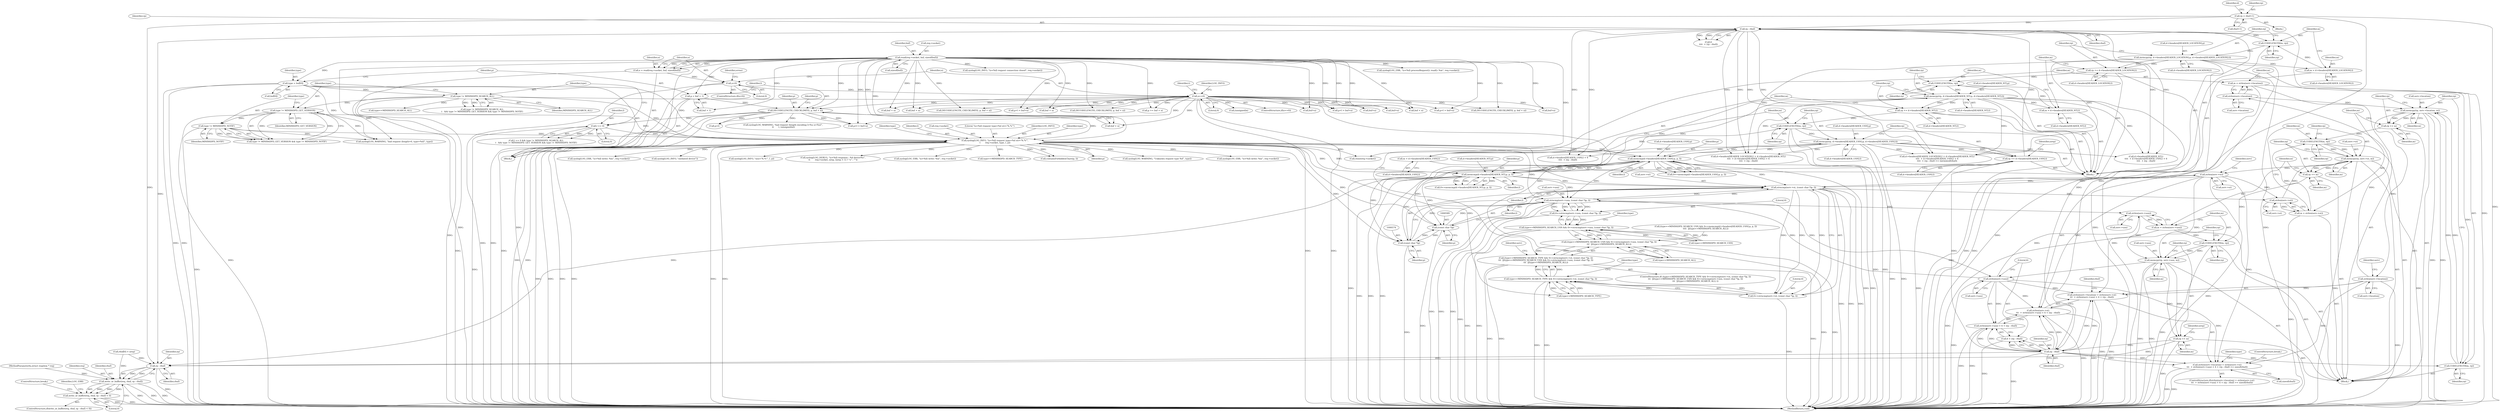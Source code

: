 digraph "0_miniupnp_b238cade9a173c6f751a34acf8ccff838a62aa47@API" {
"1000596" [label="(Call,m = strlen(serv->location))"];
"1000598" [label="(Call,strlen(serv->location))"];
"1000539" [label="(Call,strlen(serv->location))"];
"1000605" [label="(Call,memcpy(rp, serv->location, m))"];
"1000602" [label="(Call,CODELENGTH(m, rp))"];
"1000596" [label="(Call,m = strlen(serv->location))"];
"1000555" [label="(Call,rp - rbuf)"];
"1000352" [label="(Call,rp - rbuf)"];
"1000300" [label="(Call,rp = rbuf+1)"];
"1000501" [label="(Call,rp += d->headers[HEADER_USN].l)"];
"1000485" [label="(Call,memcpy(rp, d->headers[HEADER_USN].p, d->headers[HEADER_USN].l))"];
"1000482" [label="(Call,CODELENGTH(m, rp))"];
"1000473" [label="(Call,m = d->headers[HEADER_USN].l)"];
"1000464" [label="(Call,rp += d->headers[HEADER_NT].l)"];
"1000448" [label="(Call,memcpy(rp, d->headers[HEADER_NT].p, d->headers[HEADER_NT].l))"];
"1000445" [label="(Call,CODELENGTH(m, rp))"];
"1000436" [label="(Call,m = d->headers[HEADER_NT].l)"];
"1000427" [label="(Call,rp += d->headers[HEADER_LOCATION].l)"];
"1000411" [label="(Call,memcpy(rp, d->headers[HEADER_LOCATION].p, d->headers[HEADER_LOCATION].l))"];
"1000408" [label="(Call,CODELENGTH(m, rp))"];
"1000399" [label="(Call,m = d->headers[HEADER_LOCATION].l)"];
"1000368" [label="(Call,memcmp(d->headers[HEADER_NT].p, p, l))"];
"1000244" [label="(Call,syslog(LOG_INFO, \"(s=%d) request type=%d str='%.*s'\",\n\t       req->socket, type, l, p))"];
"1000141" [label="(Call,read(req->socket, buf, sizeof(buf)))"];
"1000189" [label="(Call,type = buf[0])"];
"1000228" [label="(Call,type != MINISSDPD_SEARCH_ALL)"];
"1000235" [label="(Call,type != MINISSDPD_NOTIF)"];
"1000232" [label="(Call,type != MINISSDPD_GET_VERSION)"];
"1000224" [label="(Call,l == 0)"];
"1000199" [label="(Call,DECODELENGTH_CHECKLIMIT(l, p, buf + n))"];
"1000194" [label="(Call,p = buf + 1)"];
"1000174" [label="(Call,n==0)"];
"1000149" [label="(Call,n<0)"];
"1000139" [label="(Call,n = read(req->socket, buf, sizeof(buf)))"];
"1000385" [label="(Call,memcmp(d->headers[HEADER_USN].p, p, l))"];
"1000647" [label="(Call,rp += m)"];
"1000641" [label="(Call,memcpy(rp, serv->usn, m))"];
"1000638" [label="(Call,CODELENGTH(m, rp))"];
"1000632" [label="(Call,m = strlen(serv->usn))"];
"1000634" [label="(Call,strlen(serv->usn))"];
"1000549" [label="(Call,strlen(serv->usn))"];
"1000584" [label="(Call,strncmp(serv->usn, (const char *)p, l))"];
"1000588" [label="(Call,(const char *)p)"];
"1000573" [label="(Call,(const char *)p)"];
"1000569" [label="(Call,strncmp(serv->st, (const char *)p, l))"];
"1000544" [label="(Call,strlen(serv->st))"];
"1000623" [label="(Call,memcpy(rp, serv->st, m))"];
"1000620" [label="(Call,CODELENGTH(m, rp))"];
"1000614" [label="(Call,m = strlen(serv->st))"];
"1000616" [label="(Call,strlen(serv->st))"];
"1000611" [label="(Call,rp += m)"];
"1000629" [label="(Call,rp += m)"];
"1000537" [label="(Call,strlen(serv->location) + strlen(serv->st)\n\t\t\t  + strlen(serv->usn) + 6 + (rp - rbuf) >= sizeof(rbuf))"];
"1000538" [label="(Call,strlen(serv->location) + strlen(serv->st)\n\t\t\t  + strlen(serv->usn) + 6 + (rp - rbuf))"];
"1000543" [label="(Call,strlen(serv->st)\n\t\t\t  + strlen(serv->usn) + 6 + (rp - rbuf))"];
"1000567" [label="(Call,0==strncmp(serv->st, (const char *)p, l))"];
"1000563" [label="(Call,type==MINISSDPD_SEARCH_TYPE && 0==strncmp(serv->st, (const char *)p, l))"];
"1000562" [label="(Call,(type==MINISSDPD_SEARCH_TYPE && 0==strncmp(serv->st, (const char *)p, l))\n\t\t\t  ||(type==MINISSDPD_SEARCH_USN && 0==strncmp(serv->usn, (const char *)p, l))\n\t\t\t  ||(type==MINISSDPD_SEARCH_ALL))"];
"1000548" [label="(Call,strlen(serv->usn) + 6 + (rp - rbuf))"];
"1000553" [label="(Call,6 + (rp - rbuf))"];
"1000675" [label="(Call,rp - rbuf)"];
"1000672" [label="(Call,write_or_buffer(req, rbuf, rp - rbuf))"];
"1000671" [label="(Call,write_or_buffer(req, rbuf, rp - rbuf) < 0)"];
"1000582" [label="(Call,0==strncmp(serv->usn, (const char *)p, l))"];
"1000578" [label="(Call,type==MINISSDPD_SEARCH_USN && 0==strncmp(serv->usn, (const char *)p, l))"];
"1000577" [label="(Call,(type==MINISSDPD_SEARCH_USN && 0==strncmp(serv->usn, (const char *)p, l))\n\t\t\t  ||(type==MINISSDPD_SEARCH_ALL))"];
"1000678" [label="(Literal,0)"];
"1000624" [label="(Identifier,rp)"];
"1000611" [label="(Call,rp += m)"];
"1000612" [label="(Identifier,rp)"];
"1000598" [label="(Call,strlen(serv->location))"];
"1000501" [label="(Call,rp += d->headers[HEADER_USN].l)"];
"1000150" [label="(Identifier,n)"];
"1000116" [label="(Block,)"];
"1000245" [label="(Identifier,LOG_INFO)"];
"1000191" [label="(Call,buf[0])"];
"1000156" [label="(Identifier,errno)"];
"1000546" [label="(Identifier,serv)"];
"1000393" [label="(Identifier,p)"];
"1000673" [label="(Identifier,req)"];
"1000604" [label="(Identifier,rp)"];
"1000538" [label="(Call,strlen(serv->location) + strlen(serv->st)\n\t\t\t  + strlen(serv->usn) + 6 + (rp - rbuf))"];
"1000378" [label="(Call,(type==MINISSDPD_SEARCH_USN && 0==memcmp(d->headers[HEADER_USN].p, p, l))\n\t\t\t\t  ||(type==MINISSDPD_SEARCH_ALL))"];
"1000482" [label="(Call,CODELENGTH(m, rp))"];
"1000484" [label="(Identifier,rp)"];
"1000250" [label="(Identifier,type)"];
"1000448" [label="(Call,memcpy(rp, d->headers[HEADER_NT].p, d->headers[HEADER_NT].l))"];
"1000639" [label="(Identifier,m)"];
"1000176" [label="(Literal,0)"];
"1000199" [label="(Call,DECODELENGTH_CHECKLIMIT(l, p, buf + n))"];
"1000232" [label="(Call,type != MINISSDPD_GET_VERSION)"];
"1000179" [label="(Identifier,LOG_INFO)"];
"1000394" [label="(Identifier,l)"];
"1000772" [label="(Call,buf+n)"];
"1000584" [label="(Call,strncmp(serv->usn, (const char *)p, l))"];
"1000229" [label="(Identifier,type)"];
"1000577" [label="(Call,(type==MINISSDPD_SEARCH_USN && 0==strncmp(serv->usn, (const char *)p, l))\n\t\t\t  ||(type==MINISSDPD_SEARCH_ALL))"];
"1000437" [label="(Identifier,m)"];
"1000529" [label="(Identifier,serv)"];
"1000473" [label="(Call,m = d->headers[HEADER_USN].l)"];
"1000377" [label="(Identifier,l)"];
"1000831" [label="(Call,buf + n)"];
"1000605" [label="(Call,memcpy(rp, serv->location, m))"];
"1000625" [label="(Call,serv->st)"];
"1000610" [label="(Identifier,m)"];
"1000254" [label="(Identifier,type)"];
"1000550" [label="(Call,serv->usn)"];
"1000196" [label="(Call,buf + 1)"];
"1000398" [label="(Block,)"];
"1000239" [label="(Call,syslog(LOG_WARNING, \"bad request (length=0, type=%d)\", type))"];
"1000230" [label="(Identifier,MINISSDPD_SEARCH_ALL)"];
"1000576" [label="(Identifier,l)"];
"1000410" [label="(Identifier,rp)"];
"1000366" [label="(Call,0==memcmp(d->headers[HEADER_NT].p, p, l))"];
"1000614" [label="(Call,m = strlen(serv->st))"];
"1000898" [label="(Call,buf + n)"];
"1000677" [label="(Identifier,rbuf)"];
"1000537" [label="(Call,strlen(serv->location) + strlen(serv->st)\n\t\t\t  + strlen(serv->usn) + 6 + (rp - rbuf) >= sizeof(rbuf))"];
"1000369" [label="(Call,d->headers[HEADER_NT].p)"];
"1000582" [label="(Call,0==strncmp(serv->usn, (const char *)p, l))"];
"1000487" [label="(Call,d->headers[HEADER_USN].p)"];
"1000186" [label="(Identifier,t)"];
"1000652" [label="(Call,rbuf[0] = nrep)"];
"1000485" [label="(Call,memcpy(rp, d->headers[HEADER_USN].p, d->headers[HEADER_USN].l))"];
"1000438" [label="(Call,d->headers[HEADER_NT].l)"];
"1000789" [label="(Call,syslog(LOG_INFO, \"usn='%.*s'\", l, p))"];
"1000436" [label="(Call,m = d->headers[HEADER_NT].l)"];
"1000591" [label="(Identifier,l)"];
"1000540" [label="(Call,serv->location)"];
"1000228" [label="(Call,type != MINISSDPD_SEARCH_ALL)"];
"1000549" [label="(Call,strlen(serv->usn))"];
"1000449" [label="(Identifier,rp)"];
"1000580" [label="(Identifier,type)"];
"1000657" [label="(Call,syslog(LOG_DEBUG, \"(s=%d) response : %d device%s\",\n\t\t       req->socket, nrep, (nrep > 1) ? \"s\" : \"\"))"];
"1000676" [label="(Identifier,rp)"];
"1000570" [label="(Call,serv->st)"];
"1000613" [label="(Identifier,m)"];
"1000166" [label="(Call,syslog(LOG_ERR, \"(s=%d) processRequest(): read(): %m\", req->socket))"];
"1000595" [label="(Block,)"];
"1000300" [label="(Call,rp = rbuf+1)"];
"1000603" [label="(Identifier,m)"];
"1001092" [label="(Call,syslog(LOG_ERR, \"(s=%d) write: %m\", req->socket))"];
"1000674" [label="(Identifier,rbuf)"];
"1000559" [label="(Identifier,rbuf)"];
"1000649" [label="(Identifier,m)"];
"1000475" [label="(Call,d->headers[HEADER_USN].l)"];
"1000895" [label="(Call,DECODELENGTH_CHECKLIMIT(l, p, buf + n))"];
"1000142" [label="(Call,req->socket)"];
"1000599" [label="(Call,serv->location)"];
"1000621" [label="(Identifier,m)"];
"1000376" [label="(Identifier,p)"];
"1000687" [label="(ControlStructure,break;)"];
"1000620" [label="(Call,CODELENGTH(m, rp))"];
"1000635" [label="(Call,serv->usn)"];
"1000148" [label="(ControlStructure,if(n<0))"];
"1000555" [label="(Call,rp - rbuf)"];
"1000647" [label="(Call,rp += m)"];
"1000236" [label="(Identifier,type)"];
"1000140" [label="(Identifier,n)"];
"1000536" [label="(ControlStructure,if(strlen(serv->location) + strlen(serv->st)\n\t\t\t  + strlen(serv->usn) + 6 + (rp - rbuf) >= sizeof(rbuf)))"];
"1000681" [label="(Identifier,LOG_ERR)"];
"1000835" [label="(Call,p+l > buf+n)"];
"1000671" [label="(Call,write_or_buffer(req, rbuf, rp - rbuf) < 0)"];
"1000761" [label="(Call,DECODELENGTH_CHECKLIMIT(l, p, buf + n))"];
"1000464" [label="(Call,rp += d->headers[HEADER_NT].l)"];
"1000902" [label="(Call,p+l > buf+n)"];
"1000174" [label="(Call,n==0)"];
"1000412" [label="(Identifier,rp)"];
"1000569" [label="(Call,strncmp(serv->st, (const char *)p, l))"];
"1000149" [label="(Call,n<0)"];
"1000363" [label="(Call,type==MINISSDPD_SEARCH_TYPE)"];
"1000617" [label="(Call,serv->st)"];
"1000427" [label="(Call,rp += d->headers[HEADER_LOCATION].l)"];
"1000350" [label="(Call,6\n\t\t\t\t  + (rp - rbuf))"];
"1000503" [label="(Call,d->headers[HEADER_USN].l)"];
"1000307" [label="(Identifier,d)"];
"1000385" [label="(Call,memcmp(d->headers[HEADER_USN].p, p, l))"];
"1000411" [label="(Call,memcpy(rp, d->headers[HEADER_LOCATION].p, d->headers[HEADER_LOCATION].l))"];
"1000190" [label="(Identifier,type)"];
"1000141" [label="(Call,read(req->socket, buf, sizeof(buf)))"];
"1000588" [label="(Call,(const char *)p)"];
"1000233" [label="(Identifier,type)"];
"1000399" [label="(Call,m = d->headers[HEADER_LOCATION].l)"];
"1000568" [label="(Literal,0)"];
"1000597" [label="(Identifier,m)"];
"1000575" [label="(Identifier,p)"];
"1000151" [label="(Literal,0)"];
"1000557" [label="(Identifier,rbuf)"];
"1000551" [label="(Identifier,serv)"];
"1000139" [label="(Call,n = read(req->socket, buf, sizeof(buf)))"];
"1000643" [label="(Call,serv->usn)"];
"1000596" [label="(Call,m = strlen(serv->location))"];
"1000244" [label="(Call,syslog(LOG_INFO, \"(s=%d) request type=%d str='%.*s'\",\n\t       req->socket, type, l, p))"];
"1000235" [label="(Call,type != MINISSDPD_NOTIF)"];
"1000237" [label="(Identifier,MINISSDPD_NOTIF)"];
"1000207" [label="(Call,p+l)"];
"1000906" [label="(Call,buf+n)"];
"1000483" [label="(Identifier,m)"];
"1000474" [label="(Identifier,m)"];
"1000342" [label="(Call,d->headers[HEADER_USN].l + 6\n\t\t\t\t  + (rp - rbuf))"];
"1000231" [label="(Call,type != MINISSDPD_GET_VERSION && type != MINISSDPD_NOTIF)"];
"1000646" [label="(Identifier,m)"];
"1000634" [label="(Call,strlen(serv->usn))"];
"1000251" [label="(Identifier,l)"];
"1000579" [label="(Call,type==MINISSDPD_SEARCH_USN)"];
"1000630" [label="(Identifier,rp)"];
"1000354" [label="(Identifier,rbuf)"];
"1000224" [label="(Call,l == 0)"];
"1000563" [label="(Call,type==MINISSDPD_SEARCH_TYPE && 0==strncmp(serv->st, (const char *)p, l))"];
"1000401" [label="(Call,d->headers[HEADER_LOCATION].l)"];
"1000457" [label="(Call,d->headers[HEADER_NT].l)"];
"1000494" [label="(Call,d->headers[HEADER_USN].l)"];
"1000352" [label="(Call,rp - rbuf)"];
"1000302" [label="(Call,rbuf+1)"];
"1000651" [label="(Identifier,nrep)"];
"1000615" [label="(Identifier,m)"];
"1000225" [label="(Identifier,l)"];
"1000115" [label="(MethodParameterIn,struct reqelem * req)"];
"1000413" [label="(Call,d->headers[HEADER_LOCATION].p)"];
"1000606" [label="(Identifier,rp)"];
"1000753" [label="(Call,buf + n)"];
"1000708" [label="(Call,containsForbiddenChars(p, l))"];
"1000201" [label="(Identifier,p)"];
"1000622" [label="(Identifier,rp)"];
"1000395" [label="(Call,type==MINISSDPD_SEARCH_ALL)"];
"1000641" [label="(Call,memcpy(rp, serv->usn, m))"];
"1000189" [label="(Call,type = buf[0])"];
"1000247" [label="(Call,req->socket)"];
"1000642" [label="(Identifier,rp)"];
"1000628" [label="(Identifier,m)"];
"1000558" [label="(Call,sizeof(rbuf))"];
"1000565" [label="(Identifier,type)"];
"1000828" [label="(Call,DECODELENGTH_CHECKLIMIT(l, p, buf + n))"];
"1000450" [label="(Call,d->headers[HEADER_NT].p)"];
"1000648" [label="(Identifier,rp)"];
"1000445" [label="(Call,CODELENGTH(m, rp))"];
"1000553" [label="(Call,6 + (rp - rbuf))"];
"1000200" [label="(Identifier,l)"];
"1000545" [label="(Call,serv->st)"];
"1000564" [label="(Call,type==MINISSDPD_SEARCH_TYPE)"];
"1000206" [label="(Call,p+l > buf+n)"];
"1001075" [label="(Call,syslog(LOG_WARNING, \"Unknown request type %d\", type))"];
"1000585" [label="(Call,serv->usn)"];
"1000583" [label="(Literal,0)"];
"1000567" [label="(Call,0==strncmp(serv->st, (const char *)p, l))"];
"1000466" [label="(Call,d->headers[HEADER_NT].l)"];
"1000429" [label="(Call,d->headers[HEADER_LOCATION].l)"];
"1000195" [label="(Identifier,p)"];
"1000633" [label="(Identifier,m)"];
"1000560" [label="(ControlStructure,break;)"];
"1000218" [label="(Call,(unsigned)n)"];
"1000325" [label="(Call,d->headers[HEADER_LOCATION].l + d->headers[HEADER_NT].l\n\t\t\t\t  + d->headers[HEADER_USN].l + 6\n\t\t\t\t  + (rp - rbuf) >= (int)sizeof(rbuf))"];
"1000223" [label="(Call,l == 0 && type != MINISSDPD_SEARCH_ALL\n\t   && type != MINISSDPD_GET_VERSION && type != MINISSDPD_NOTIF)"];
"1000409" [label="(Identifier,m)"];
"1000638" [label="(Call,CODELENGTH(m, rp))"];
"1000446" [label="(Identifier,m)"];
"1000578" [label="(Call,type==MINISSDPD_SEARCH_USN && 0==strncmp(serv->usn, (const char *)p, l))"];
"1000234" [label="(Identifier,MINISSDPD_GET_VERSION)"];
"1000202" [label="(Call,buf + n)"];
"1000592" [label="(Call,type==MINISSDPD_SEARCH_ALL)"];
"1000486" [label="(Identifier,rp)"];
"1000246" [label="(Literal,\"(s=%d) request type=%d str='%.*s'\")"];
"1000543" [label="(Call,strlen(serv->st)\n\t\t\t  + strlen(serv->usn) + 6 + (rp - rbuf))"];
"1000839" [label="(Call,buf+n)"];
"1000768" [label="(Call,p+l > buf+n)"];
"1000539" [label="(Call,strlen(serv->location))"];
"1000146" [label="(Call,sizeof(buf))"];
"1000607" [label="(Call,serv->location)"];
"1000623" [label="(Call,memcpy(rp, serv->st, m))"];
"1000326" [label="(Call,d->headers[HEADER_LOCATION].l + d->headers[HEADER_NT].l\n\t\t\t\t  + d->headers[HEADER_USN].l + 6\n\t\t\t\t  + (rp - rbuf))"];
"1001125" [label="(Call,close(req->socket))"];
"1000386" [label="(Call,d->headers[HEADER_USN].p)"];
"1000590" [label="(Identifier,p)"];
"1000175" [label="(Identifier,n)"];
"1000554" [label="(Literal,6)"];
"1000562" [label="(Call,(type==MINISSDPD_SEARCH_TYPE && 0==strncmp(serv->st, (const char *)p, l))\n\t\t\t  ||(type==MINISSDPD_SEARCH_USN && 0==strncmp(serv->usn, (const char *)p, l))\n\t\t\t  ||(type==MINISSDPD_SEARCH_ALL))"];
"1001061" [label="(Call,syslog(LOG_ERR, \"(s=%d) write: %m\", req->socket))"];
"1000194" [label="(Call,p = buf + 1)"];
"1000465" [label="(Identifier,rp)"];
"1000675" [label="(Call,rp - rbuf)"];
"1000447" [label="(Identifier,rp)"];
"1000751" [label="(Call,p >= buf + n)"];
"1000214" [label="(Call,syslog(LOG_WARNING, \"bad request (length encoding l=%u n=%u)\",\n \t\t       l, (unsigned)n))"];
"1000616" [label="(Call,strlen(serv->st))"];
"1000672" [label="(Call,write_or_buffer(req, rbuf, rp - rbuf))"];
"1000334" [label="(Call,d->headers[HEADER_NT].l\n\t\t\t\t  + d->headers[HEADER_USN].l + 6\n\t\t\t\t  + (rp - rbuf))"];
"1000383" [label="(Call,0==memcmp(d->headers[HEADER_USN].p, p, l))"];
"1000556" [label="(Identifier,rp)"];
"1000602" [label="(Call,CODELENGTH(m, rp))"];
"1000511" [label="(Identifier,nrep)"];
"1000502" [label="(Identifier,rp)"];
"1000670" [label="(ControlStructure,if(write_or_buffer(req, rbuf, rp - rbuf) < 0))"];
"1000210" [label="(Call,buf+n)"];
"1000593" [label="(Identifier,type)"];
"1000289" [label="(Call,syslog(LOG_ERR, \"(s=%d) write: %m\", req->socket))"];
"1000178" [label="(Call,syslog(LOG_INFO, \"(s=%d) request connection closed\", req->socket))"];
"1000632" [label="(Call,m = strlen(serv->usn))"];
"1000631" [label="(Identifier,m)"];
"1000173" [label="(ControlStructure,if(n==0))"];
"1000301" [label="(Identifier,rp)"];
"1001136" [label="(MethodReturn,void)"];
"1000428" [label="(Identifier,rp)"];
"1000208" [label="(Identifier,p)"];
"1000544" [label="(Call,strlen(serv->st))"];
"1000548" [label="(Call,strlen(serv->usn) + 6 + (rp - rbuf))"];
"1000408" [label="(Call,CODELENGTH(m, rp))"];
"1000400" [label="(Identifier,m)"];
"1000573" [label="(Call,(const char *)p)"];
"1000145" [label="(Identifier,buf)"];
"1000227" [label="(Call,type != MINISSDPD_SEARCH_ALL\n\t   && type != MINISSDPD_GET_VERSION && type != MINISSDPD_NOTIF)"];
"1000319" [label="(Call,syslog(LOG_INFO, \"outdated device\"))"];
"1000252" [label="(Identifier,p)"];
"1000561" [label="(ControlStructure,if( (type==MINISSDPD_SEARCH_TYPE && 0==strncmp(serv->st, (const char *)p, l))\n\t\t\t  ||(type==MINISSDPD_SEARCH_USN && 0==strncmp(serv->usn, (const char *)p, l))\n\t\t\t  ||(type==MINISSDPD_SEARCH_ALL) ))"];
"1000353" [label="(Identifier,rp)"];
"1000640" [label="(Identifier,rp)"];
"1000226" [label="(Literal,0)"];
"1000629" [label="(Call,rp += m)"];
"1000420" [label="(Call,d->headers[HEADER_LOCATION].l)"];
"1000764" [label="(Call,buf + n)"];
"1000368" [label="(Call,memcmp(d->headers[HEADER_NT].p, p, l))"];
"1000255" [label="(Block,)"];
"1000596" -> "1000595"  [label="AST: "];
"1000596" -> "1000598"  [label="CFG: "];
"1000597" -> "1000596"  [label="AST: "];
"1000598" -> "1000596"  [label="AST: "];
"1000603" -> "1000596"  [label="CFG: "];
"1000596" -> "1001136"  [label="DDG: "];
"1000598" -> "1000596"  [label="DDG: "];
"1000596" -> "1000602"  [label="DDG: "];
"1000598" -> "1000599"  [label="CFG: "];
"1000599" -> "1000598"  [label="AST: "];
"1000539" -> "1000598"  [label="DDG: "];
"1000598" -> "1000605"  [label="DDG: "];
"1000539" -> "1000538"  [label="AST: "];
"1000539" -> "1000540"  [label="CFG: "];
"1000540" -> "1000539"  [label="AST: "];
"1000546" -> "1000539"  [label="CFG: "];
"1000539" -> "1001136"  [label="DDG: "];
"1000539" -> "1000537"  [label="DDG: "];
"1000539" -> "1000538"  [label="DDG: "];
"1000605" -> "1000539"  [label="DDG: "];
"1000605" -> "1000595"  [label="AST: "];
"1000605" -> "1000610"  [label="CFG: "];
"1000606" -> "1000605"  [label="AST: "];
"1000607" -> "1000605"  [label="AST: "];
"1000610" -> "1000605"  [label="AST: "];
"1000612" -> "1000605"  [label="CFG: "];
"1000605" -> "1001136"  [label="DDG: "];
"1000605" -> "1001136"  [label="DDG: "];
"1000602" -> "1000605"  [label="DDG: "];
"1000602" -> "1000605"  [label="DDG: "];
"1000605" -> "1000611"  [label="DDG: "];
"1000605" -> "1000611"  [label="DDG: "];
"1000602" -> "1000595"  [label="AST: "];
"1000602" -> "1000604"  [label="CFG: "];
"1000603" -> "1000602"  [label="AST: "];
"1000604" -> "1000602"  [label="AST: "];
"1000606" -> "1000602"  [label="CFG: "];
"1000555" -> "1000602"  [label="DDG: "];
"1000555" -> "1000553"  [label="AST: "];
"1000555" -> "1000557"  [label="CFG: "];
"1000556" -> "1000555"  [label="AST: "];
"1000557" -> "1000555"  [label="AST: "];
"1000553" -> "1000555"  [label="CFG: "];
"1000555" -> "1001136"  [label="DDG: "];
"1000555" -> "1000537"  [label="DDG: "];
"1000555" -> "1000537"  [label="DDG: "];
"1000555" -> "1000538"  [label="DDG: "];
"1000555" -> "1000538"  [label="DDG: "];
"1000555" -> "1000543"  [label="DDG: "];
"1000555" -> "1000543"  [label="DDG: "];
"1000555" -> "1000548"  [label="DDG: "];
"1000555" -> "1000548"  [label="DDG: "];
"1000555" -> "1000553"  [label="DDG: "];
"1000555" -> "1000553"  [label="DDG: "];
"1000352" -> "1000555"  [label="DDG: "];
"1000501" -> "1000555"  [label="DDG: "];
"1000647" -> "1000555"  [label="DDG: "];
"1000300" -> "1000555"  [label="DDG: "];
"1000555" -> "1000675"  [label="DDG: "];
"1000352" -> "1000350"  [label="AST: "];
"1000352" -> "1000354"  [label="CFG: "];
"1000353" -> "1000352"  [label="AST: "];
"1000354" -> "1000352"  [label="AST: "];
"1000350" -> "1000352"  [label="CFG: "];
"1000352" -> "1001136"  [label="DDG: "];
"1000352" -> "1000325"  [label="DDG: "];
"1000352" -> "1000325"  [label="DDG: "];
"1000352" -> "1000326"  [label="DDG: "];
"1000352" -> "1000326"  [label="DDG: "];
"1000352" -> "1000334"  [label="DDG: "];
"1000352" -> "1000334"  [label="DDG: "];
"1000352" -> "1000342"  [label="DDG: "];
"1000352" -> "1000342"  [label="DDG: "];
"1000352" -> "1000350"  [label="DDG: "];
"1000352" -> "1000350"  [label="DDG: "];
"1000300" -> "1000352"  [label="DDG: "];
"1000501" -> "1000352"  [label="DDG: "];
"1000352" -> "1000408"  [label="DDG: "];
"1000352" -> "1000675"  [label="DDG: "];
"1000300" -> "1000255"  [label="AST: "];
"1000300" -> "1000302"  [label="CFG: "];
"1000301" -> "1000300"  [label="AST: "];
"1000302" -> "1000300"  [label="AST: "];
"1000307" -> "1000300"  [label="CFG: "];
"1000300" -> "1001136"  [label="DDG: "];
"1000300" -> "1000675"  [label="DDG: "];
"1000501" -> "1000398"  [label="AST: "];
"1000501" -> "1000503"  [label="CFG: "];
"1000502" -> "1000501"  [label="AST: "];
"1000503" -> "1000501"  [label="AST: "];
"1000511" -> "1000501"  [label="CFG: "];
"1000501" -> "1001136"  [label="DDG: "];
"1000485" -> "1000501"  [label="DDG: "];
"1000485" -> "1000501"  [label="DDG: "];
"1000501" -> "1000675"  [label="DDG: "];
"1000485" -> "1000398"  [label="AST: "];
"1000485" -> "1000494"  [label="CFG: "];
"1000486" -> "1000485"  [label="AST: "];
"1000487" -> "1000485"  [label="AST: "];
"1000494" -> "1000485"  [label="AST: "];
"1000502" -> "1000485"  [label="CFG: "];
"1000485" -> "1001136"  [label="DDG: "];
"1000485" -> "1001136"  [label="DDG: "];
"1000485" -> "1000325"  [label="DDG: "];
"1000485" -> "1000326"  [label="DDG: "];
"1000485" -> "1000334"  [label="DDG: "];
"1000485" -> "1000342"  [label="DDG: "];
"1000485" -> "1000385"  [label="DDG: "];
"1000485" -> "1000473"  [label="DDG: "];
"1000482" -> "1000485"  [label="DDG: "];
"1000385" -> "1000485"  [label="DDG: "];
"1000482" -> "1000398"  [label="AST: "];
"1000482" -> "1000484"  [label="CFG: "];
"1000483" -> "1000482"  [label="AST: "];
"1000484" -> "1000482"  [label="AST: "];
"1000486" -> "1000482"  [label="CFG: "];
"1000482" -> "1001136"  [label="DDG: "];
"1000482" -> "1001136"  [label="DDG: "];
"1000473" -> "1000482"  [label="DDG: "];
"1000464" -> "1000482"  [label="DDG: "];
"1000473" -> "1000398"  [label="AST: "];
"1000473" -> "1000475"  [label="CFG: "];
"1000474" -> "1000473"  [label="AST: "];
"1000475" -> "1000473"  [label="AST: "];
"1000483" -> "1000473"  [label="CFG: "];
"1000464" -> "1000398"  [label="AST: "];
"1000464" -> "1000466"  [label="CFG: "];
"1000465" -> "1000464"  [label="AST: "];
"1000466" -> "1000464"  [label="AST: "];
"1000474" -> "1000464"  [label="CFG: "];
"1000464" -> "1001136"  [label="DDG: "];
"1000448" -> "1000464"  [label="DDG: "];
"1000448" -> "1000464"  [label="DDG: "];
"1000448" -> "1000398"  [label="AST: "];
"1000448" -> "1000457"  [label="CFG: "];
"1000449" -> "1000448"  [label="AST: "];
"1000450" -> "1000448"  [label="AST: "];
"1000457" -> "1000448"  [label="AST: "];
"1000465" -> "1000448"  [label="CFG: "];
"1000448" -> "1001136"  [label="DDG: "];
"1000448" -> "1001136"  [label="DDG: "];
"1000448" -> "1000325"  [label="DDG: "];
"1000448" -> "1000326"  [label="DDG: "];
"1000448" -> "1000334"  [label="DDG: "];
"1000448" -> "1000368"  [label="DDG: "];
"1000448" -> "1000436"  [label="DDG: "];
"1000445" -> "1000448"  [label="DDG: "];
"1000368" -> "1000448"  [label="DDG: "];
"1000445" -> "1000398"  [label="AST: "];
"1000445" -> "1000447"  [label="CFG: "];
"1000446" -> "1000445"  [label="AST: "];
"1000447" -> "1000445"  [label="AST: "];
"1000449" -> "1000445"  [label="CFG: "];
"1000436" -> "1000445"  [label="DDG: "];
"1000427" -> "1000445"  [label="DDG: "];
"1000436" -> "1000398"  [label="AST: "];
"1000436" -> "1000438"  [label="CFG: "];
"1000437" -> "1000436"  [label="AST: "];
"1000438" -> "1000436"  [label="AST: "];
"1000446" -> "1000436"  [label="CFG: "];
"1000427" -> "1000398"  [label="AST: "];
"1000427" -> "1000429"  [label="CFG: "];
"1000428" -> "1000427"  [label="AST: "];
"1000429" -> "1000427"  [label="AST: "];
"1000437" -> "1000427"  [label="CFG: "];
"1000427" -> "1001136"  [label="DDG: "];
"1000411" -> "1000427"  [label="DDG: "];
"1000411" -> "1000427"  [label="DDG: "];
"1000411" -> "1000398"  [label="AST: "];
"1000411" -> "1000420"  [label="CFG: "];
"1000412" -> "1000411"  [label="AST: "];
"1000413" -> "1000411"  [label="AST: "];
"1000420" -> "1000411"  [label="AST: "];
"1000428" -> "1000411"  [label="CFG: "];
"1000411" -> "1001136"  [label="DDG: "];
"1000411" -> "1001136"  [label="DDG: "];
"1000411" -> "1000325"  [label="DDG: "];
"1000411" -> "1000326"  [label="DDG: "];
"1000411" -> "1000399"  [label="DDG: "];
"1000408" -> "1000411"  [label="DDG: "];
"1000408" -> "1000398"  [label="AST: "];
"1000408" -> "1000410"  [label="CFG: "];
"1000409" -> "1000408"  [label="AST: "];
"1000410" -> "1000408"  [label="AST: "];
"1000412" -> "1000408"  [label="CFG: "];
"1000399" -> "1000408"  [label="DDG: "];
"1000399" -> "1000398"  [label="AST: "];
"1000399" -> "1000401"  [label="CFG: "];
"1000400" -> "1000399"  [label="AST: "];
"1000401" -> "1000399"  [label="AST: "];
"1000409" -> "1000399"  [label="CFG: "];
"1000368" -> "1000366"  [label="AST: "];
"1000368" -> "1000377"  [label="CFG: "];
"1000369" -> "1000368"  [label="AST: "];
"1000376" -> "1000368"  [label="AST: "];
"1000377" -> "1000368"  [label="AST: "];
"1000366" -> "1000368"  [label="CFG: "];
"1000368" -> "1001136"  [label="DDG: "];
"1000368" -> "1001136"  [label="DDG: "];
"1000368" -> "1001136"  [label="DDG: "];
"1000368" -> "1000366"  [label="DDG: "];
"1000368" -> "1000366"  [label="DDG: "];
"1000368" -> "1000366"  [label="DDG: "];
"1000244" -> "1000368"  [label="DDG: "];
"1000244" -> "1000368"  [label="DDG: "];
"1000385" -> "1000368"  [label="DDG: "];
"1000385" -> "1000368"  [label="DDG: "];
"1000368" -> "1000385"  [label="DDG: "];
"1000368" -> "1000385"  [label="DDG: "];
"1000368" -> "1000573"  [label="DDG: "];
"1000368" -> "1000569"  [label="DDG: "];
"1000368" -> "1000588"  [label="DDG: "];
"1000368" -> "1000584"  [label="DDG: "];
"1000244" -> "1000116"  [label="AST: "];
"1000244" -> "1000252"  [label="CFG: "];
"1000245" -> "1000244"  [label="AST: "];
"1000246" -> "1000244"  [label="AST: "];
"1000247" -> "1000244"  [label="AST: "];
"1000250" -> "1000244"  [label="AST: "];
"1000251" -> "1000244"  [label="AST: "];
"1000252" -> "1000244"  [label="AST: "];
"1000254" -> "1000244"  [label="CFG: "];
"1000244" -> "1001136"  [label="DDG: "];
"1000244" -> "1001136"  [label="DDG: "];
"1000244" -> "1001136"  [label="DDG: "];
"1000244" -> "1001136"  [label="DDG: "];
"1000244" -> "1001136"  [label="DDG: "];
"1000244" -> "1001136"  [label="DDG: "];
"1000141" -> "1000244"  [label="DDG: "];
"1000189" -> "1000244"  [label="DDG: "];
"1000228" -> "1000244"  [label="DDG: "];
"1000235" -> "1000244"  [label="DDG: "];
"1000232" -> "1000244"  [label="DDG: "];
"1000224" -> "1000244"  [label="DDG: "];
"1000199" -> "1000244"  [label="DDG: "];
"1000244" -> "1000289"  [label="DDG: "];
"1000244" -> "1000319"  [label="DDG: "];
"1000244" -> "1000363"  [label="DDG: "];
"1000244" -> "1000385"  [label="DDG: "];
"1000244" -> "1000385"  [label="DDG: "];
"1000244" -> "1000564"  [label="DDG: "];
"1000244" -> "1000573"  [label="DDG: "];
"1000244" -> "1000569"  [label="DDG: "];
"1000244" -> "1000588"  [label="DDG: "];
"1000244" -> "1000584"  [label="DDG: "];
"1000244" -> "1000657"  [label="DDG: "];
"1000244" -> "1000708"  [label="DDG: "];
"1000244" -> "1000708"  [label="DDG: "];
"1000244" -> "1000789"  [label="DDG: "];
"1000244" -> "1001061"  [label="DDG: "];
"1000244" -> "1001075"  [label="DDG: "];
"1000244" -> "1001092"  [label="DDG: "];
"1000244" -> "1001125"  [label="DDG: "];
"1000141" -> "1000139"  [label="AST: "];
"1000141" -> "1000146"  [label="CFG: "];
"1000142" -> "1000141"  [label="AST: "];
"1000145" -> "1000141"  [label="AST: "];
"1000146" -> "1000141"  [label="AST: "];
"1000139" -> "1000141"  [label="CFG: "];
"1000141" -> "1001136"  [label="DDG: "];
"1000141" -> "1001136"  [label="DDG: "];
"1000141" -> "1000139"  [label="DDG: "];
"1000141" -> "1000139"  [label="DDG: "];
"1000141" -> "1000166"  [label="DDG: "];
"1000141" -> "1000178"  [label="DDG: "];
"1000141" -> "1000189"  [label="DDG: "];
"1000141" -> "1000194"  [label="DDG: "];
"1000141" -> "1000196"  [label="DDG: "];
"1000141" -> "1000199"  [label="DDG: "];
"1000141" -> "1000202"  [label="DDG: "];
"1000141" -> "1000206"  [label="DDG: "];
"1000141" -> "1000210"  [label="DDG: "];
"1000141" -> "1000751"  [label="DDG: "];
"1000141" -> "1000753"  [label="DDG: "];
"1000141" -> "1000761"  [label="DDG: "];
"1000141" -> "1000764"  [label="DDG: "];
"1000141" -> "1000768"  [label="DDG: "];
"1000141" -> "1000772"  [label="DDG: "];
"1000141" -> "1000828"  [label="DDG: "];
"1000141" -> "1000831"  [label="DDG: "];
"1000141" -> "1000835"  [label="DDG: "];
"1000141" -> "1000839"  [label="DDG: "];
"1000141" -> "1000895"  [label="DDG: "];
"1000141" -> "1000898"  [label="DDG: "];
"1000141" -> "1000902"  [label="DDG: "];
"1000141" -> "1000906"  [label="DDG: "];
"1000141" -> "1001125"  [label="DDG: "];
"1000189" -> "1000116"  [label="AST: "];
"1000189" -> "1000191"  [label="CFG: "];
"1000190" -> "1000189"  [label="AST: "];
"1000191" -> "1000189"  [label="AST: "];
"1000195" -> "1000189"  [label="CFG: "];
"1000189" -> "1001136"  [label="DDG: "];
"1000189" -> "1001136"  [label="DDG: "];
"1000189" -> "1000228"  [label="DDG: "];
"1000189" -> "1000239"  [label="DDG: "];
"1000228" -> "1000227"  [label="AST: "];
"1000228" -> "1000230"  [label="CFG: "];
"1000229" -> "1000228"  [label="AST: "];
"1000230" -> "1000228"  [label="AST: "];
"1000233" -> "1000228"  [label="CFG: "];
"1000227" -> "1000228"  [label="CFG: "];
"1000228" -> "1001136"  [label="DDG: "];
"1000228" -> "1000227"  [label="DDG: "];
"1000228" -> "1000227"  [label="DDG: "];
"1000228" -> "1000232"  [label="DDG: "];
"1000228" -> "1000239"  [label="DDG: "];
"1000228" -> "1000395"  [label="DDG: "];
"1000228" -> "1000592"  [label="DDG: "];
"1000235" -> "1000231"  [label="AST: "];
"1000235" -> "1000237"  [label="CFG: "];
"1000236" -> "1000235"  [label="AST: "];
"1000237" -> "1000235"  [label="AST: "];
"1000231" -> "1000235"  [label="CFG: "];
"1000235" -> "1001136"  [label="DDG: "];
"1000235" -> "1000231"  [label="DDG: "];
"1000235" -> "1000231"  [label="DDG: "];
"1000232" -> "1000235"  [label="DDG: "];
"1000235" -> "1000239"  [label="DDG: "];
"1000232" -> "1000231"  [label="AST: "];
"1000232" -> "1000234"  [label="CFG: "];
"1000233" -> "1000232"  [label="AST: "];
"1000234" -> "1000232"  [label="AST: "];
"1000236" -> "1000232"  [label="CFG: "];
"1000231" -> "1000232"  [label="CFG: "];
"1000232" -> "1001136"  [label="DDG: "];
"1000232" -> "1000231"  [label="DDG: "];
"1000232" -> "1000231"  [label="DDG: "];
"1000232" -> "1000239"  [label="DDG: "];
"1000224" -> "1000223"  [label="AST: "];
"1000224" -> "1000226"  [label="CFG: "];
"1000225" -> "1000224"  [label="AST: "];
"1000226" -> "1000224"  [label="AST: "];
"1000229" -> "1000224"  [label="CFG: "];
"1000223" -> "1000224"  [label="CFG: "];
"1000224" -> "1001136"  [label="DDG: "];
"1000224" -> "1000223"  [label="DDG: "];
"1000224" -> "1000223"  [label="DDG: "];
"1000199" -> "1000224"  [label="DDG: "];
"1000199" -> "1000116"  [label="AST: "];
"1000199" -> "1000202"  [label="CFG: "];
"1000200" -> "1000199"  [label="AST: "];
"1000201" -> "1000199"  [label="AST: "];
"1000202" -> "1000199"  [label="AST: "];
"1000208" -> "1000199"  [label="CFG: "];
"1000199" -> "1001136"  [label="DDG: "];
"1000199" -> "1001136"  [label="DDG: "];
"1000194" -> "1000199"  [label="DDG: "];
"1000174" -> "1000199"  [label="DDG: "];
"1000199" -> "1000206"  [label="DDG: "];
"1000199" -> "1000206"  [label="DDG: "];
"1000199" -> "1000207"  [label="DDG: "];
"1000199" -> "1000207"  [label="DDG: "];
"1000199" -> "1000214"  [label="DDG: "];
"1000194" -> "1000116"  [label="AST: "];
"1000194" -> "1000196"  [label="CFG: "];
"1000195" -> "1000194"  [label="AST: "];
"1000196" -> "1000194"  [label="AST: "];
"1000200" -> "1000194"  [label="CFG: "];
"1000194" -> "1001136"  [label="DDG: "];
"1000174" -> "1000173"  [label="AST: "];
"1000174" -> "1000176"  [label="CFG: "];
"1000175" -> "1000174"  [label="AST: "];
"1000176" -> "1000174"  [label="AST: "];
"1000179" -> "1000174"  [label="CFG: "];
"1000186" -> "1000174"  [label="CFG: "];
"1000174" -> "1001136"  [label="DDG: "];
"1000174" -> "1001136"  [label="DDG: "];
"1000149" -> "1000174"  [label="DDG: "];
"1000174" -> "1000202"  [label="DDG: "];
"1000174" -> "1000206"  [label="DDG: "];
"1000174" -> "1000210"  [label="DDG: "];
"1000174" -> "1000218"  [label="DDG: "];
"1000174" -> "1000751"  [label="DDG: "];
"1000174" -> "1000753"  [label="DDG: "];
"1000174" -> "1000761"  [label="DDG: "];
"1000174" -> "1000764"  [label="DDG: "];
"1000174" -> "1000768"  [label="DDG: "];
"1000174" -> "1000772"  [label="DDG: "];
"1000174" -> "1000828"  [label="DDG: "];
"1000174" -> "1000831"  [label="DDG: "];
"1000174" -> "1000835"  [label="DDG: "];
"1000174" -> "1000839"  [label="DDG: "];
"1000174" -> "1000895"  [label="DDG: "];
"1000174" -> "1000898"  [label="DDG: "];
"1000174" -> "1000902"  [label="DDG: "];
"1000174" -> "1000906"  [label="DDG: "];
"1000149" -> "1000148"  [label="AST: "];
"1000149" -> "1000151"  [label="CFG: "];
"1000150" -> "1000149"  [label="AST: "];
"1000151" -> "1000149"  [label="AST: "];
"1000156" -> "1000149"  [label="CFG: "];
"1000175" -> "1000149"  [label="CFG: "];
"1000149" -> "1001136"  [label="DDG: "];
"1000149" -> "1001136"  [label="DDG: "];
"1000139" -> "1000149"  [label="DDG: "];
"1000139" -> "1000116"  [label="AST: "];
"1000140" -> "1000139"  [label="AST: "];
"1000150" -> "1000139"  [label="CFG: "];
"1000139" -> "1001136"  [label="DDG: "];
"1000385" -> "1000383"  [label="AST: "];
"1000385" -> "1000394"  [label="CFG: "];
"1000386" -> "1000385"  [label="AST: "];
"1000393" -> "1000385"  [label="AST: "];
"1000394" -> "1000385"  [label="AST: "];
"1000383" -> "1000385"  [label="CFG: "];
"1000385" -> "1001136"  [label="DDG: "];
"1000385" -> "1001136"  [label="DDG: "];
"1000385" -> "1001136"  [label="DDG: "];
"1000385" -> "1000383"  [label="DDG: "];
"1000385" -> "1000383"  [label="DDG: "];
"1000385" -> "1000383"  [label="DDG: "];
"1000385" -> "1000573"  [label="DDG: "];
"1000385" -> "1000569"  [label="DDG: "];
"1000385" -> "1000588"  [label="DDG: "];
"1000385" -> "1000584"  [label="DDG: "];
"1000647" -> "1000595"  [label="AST: "];
"1000647" -> "1000649"  [label="CFG: "];
"1000648" -> "1000647"  [label="AST: "];
"1000649" -> "1000647"  [label="AST: "];
"1000651" -> "1000647"  [label="CFG: "];
"1000647" -> "1001136"  [label="DDG: "];
"1000641" -> "1000647"  [label="DDG: "];
"1000641" -> "1000647"  [label="DDG: "];
"1000647" -> "1000675"  [label="DDG: "];
"1000641" -> "1000595"  [label="AST: "];
"1000641" -> "1000646"  [label="CFG: "];
"1000642" -> "1000641"  [label="AST: "];
"1000643" -> "1000641"  [label="AST: "];
"1000646" -> "1000641"  [label="AST: "];
"1000648" -> "1000641"  [label="CFG: "];
"1000641" -> "1001136"  [label="DDG: "];
"1000641" -> "1001136"  [label="DDG: "];
"1000641" -> "1000549"  [label="DDG: "];
"1000638" -> "1000641"  [label="DDG: "];
"1000638" -> "1000641"  [label="DDG: "];
"1000634" -> "1000641"  [label="DDG: "];
"1000638" -> "1000595"  [label="AST: "];
"1000638" -> "1000640"  [label="CFG: "];
"1000639" -> "1000638"  [label="AST: "];
"1000640" -> "1000638"  [label="AST: "];
"1000642" -> "1000638"  [label="CFG: "];
"1000638" -> "1001136"  [label="DDG: "];
"1000632" -> "1000638"  [label="DDG: "];
"1000629" -> "1000638"  [label="DDG: "];
"1000632" -> "1000595"  [label="AST: "];
"1000632" -> "1000634"  [label="CFG: "];
"1000633" -> "1000632"  [label="AST: "];
"1000634" -> "1000632"  [label="AST: "];
"1000639" -> "1000632"  [label="CFG: "];
"1000632" -> "1001136"  [label="DDG: "];
"1000634" -> "1000632"  [label="DDG: "];
"1000634" -> "1000635"  [label="CFG: "];
"1000635" -> "1000634"  [label="AST: "];
"1000549" -> "1000634"  [label="DDG: "];
"1000584" -> "1000634"  [label="DDG: "];
"1000549" -> "1000548"  [label="AST: "];
"1000549" -> "1000550"  [label="CFG: "];
"1000550" -> "1000549"  [label="AST: "];
"1000554" -> "1000549"  [label="CFG: "];
"1000549" -> "1001136"  [label="DDG: "];
"1000549" -> "1000537"  [label="DDG: "];
"1000549" -> "1000538"  [label="DDG: "];
"1000549" -> "1000543"  [label="DDG: "];
"1000549" -> "1000548"  [label="DDG: "];
"1000584" -> "1000549"  [label="DDG: "];
"1000549" -> "1000584"  [label="DDG: "];
"1000584" -> "1000582"  [label="AST: "];
"1000584" -> "1000591"  [label="CFG: "];
"1000585" -> "1000584"  [label="AST: "];
"1000588" -> "1000584"  [label="AST: "];
"1000591" -> "1000584"  [label="AST: "];
"1000582" -> "1000584"  [label="CFG: "];
"1000584" -> "1001136"  [label="DDG: "];
"1000584" -> "1001136"  [label="DDG: "];
"1000584" -> "1001136"  [label="DDG: "];
"1000584" -> "1000569"  [label="DDG: "];
"1000584" -> "1000582"  [label="DDG: "];
"1000584" -> "1000582"  [label="DDG: "];
"1000584" -> "1000582"  [label="DDG: "];
"1000588" -> "1000584"  [label="DDG: "];
"1000569" -> "1000584"  [label="DDG: "];
"1000588" -> "1000590"  [label="CFG: "];
"1000589" -> "1000588"  [label="AST: "];
"1000590" -> "1000588"  [label="AST: "];
"1000591" -> "1000588"  [label="CFG: "];
"1000588" -> "1001136"  [label="DDG: "];
"1000588" -> "1000573"  [label="DDG: "];
"1000573" -> "1000588"  [label="DDG: "];
"1000573" -> "1000569"  [label="AST: "];
"1000573" -> "1000575"  [label="CFG: "];
"1000574" -> "1000573"  [label="AST: "];
"1000575" -> "1000573"  [label="AST: "];
"1000576" -> "1000573"  [label="CFG: "];
"1000573" -> "1001136"  [label="DDG: "];
"1000573" -> "1000569"  [label="DDG: "];
"1000569" -> "1000567"  [label="AST: "];
"1000569" -> "1000576"  [label="CFG: "];
"1000570" -> "1000569"  [label="AST: "];
"1000576" -> "1000569"  [label="AST: "];
"1000567" -> "1000569"  [label="CFG: "];
"1000569" -> "1001136"  [label="DDG: "];
"1000569" -> "1001136"  [label="DDG: "];
"1000569" -> "1001136"  [label="DDG: "];
"1000569" -> "1000544"  [label="DDG: "];
"1000569" -> "1000567"  [label="DDG: "];
"1000569" -> "1000567"  [label="DDG: "];
"1000569" -> "1000567"  [label="DDG: "];
"1000544" -> "1000569"  [label="DDG: "];
"1000569" -> "1000616"  [label="DDG: "];
"1000544" -> "1000543"  [label="AST: "];
"1000544" -> "1000545"  [label="CFG: "];
"1000545" -> "1000544"  [label="AST: "];
"1000551" -> "1000544"  [label="CFG: "];
"1000544" -> "1001136"  [label="DDG: "];
"1000544" -> "1000537"  [label="DDG: "];
"1000544" -> "1000538"  [label="DDG: "];
"1000544" -> "1000543"  [label="DDG: "];
"1000623" -> "1000544"  [label="DDG: "];
"1000544" -> "1000616"  [label="DDG: "];
"1000623" -> "1000595"  [label="AST: "];
"1000623" -> "1000628"  [label="CFG: "];
"1000624" -> "1000623"  [label="AST: "];
"1000625" -> "1000623"  [label="AST: "];
"1000628" -> "1000623"  [label="AST: "];
"1000630" -> "1000623"  [label="CFG: "];
"1000623" -> "1001136"  [label="DDG: "];
"1000623" -> "1001136"  [label="DDG: "];
"1000620" -> "1000623"  [label="DDG: "];
"1000620" -> "1000623"  [label="DDG: "];
"1000616" -> "1000623"  [label="DDG: "];
"1000623" -> "1000629"  [label="DDG: "];
"1000623" -> "1000629"  [label="DDG: "];
"1000620" -> "1000595"  [label="AST: "];
"1000620" -> "1000622"  [label="CFG: "];
"1000621" -> "1000620"  [label="AST: "];
"1000622" -> "1000620"  [label="AST: "];
"1000624" -> "1000620"  [label="CFG: "];
"1000614" -> "1000620"  [label="DDG: "];
"1000611" -> "1000620"  [label="DDG: "];
"1000614" -> "1000595"  [label="AST: "];
"1000614" -> "1000616"  [label="CFG: "];
"1000615" -> "1000614"  [label="AST: "];
"1000616" -> "1000614"  [label="AST: "];
"1000621" -> "1000614"  [label="CFG: "];
"1000614" -> "1001136"  [label="DDG: "];
"1000616" -> "1000614"  [label="DDG: "];
"1000616" -> "1000617"  [label="CFG: "];
"1000617" -> "1000616"  [label="AST: "];
"1000611" -> "1000595"  [label="AST: "];
"1000611" -> "1000613"  [label="CFG: "];
"1000612" -> "1000611"  [label="AST: "];
"1000613" -> "1000611"  [label="AST: "];
"1000615" -> "1000611"  [label="CFG: "];
"1000629" -> "1000595"  [label="AST: "];
"1000629" -> "1000631"  [label="CFG: "];
"1000630" -> "1000629"  [label="AST: "];
"1000631" -> "1000629"  [label="AST: "];
"1000633" -> "1000629"  [label="CFG: "];
"1000537" -> "1000536"  [label="AST: "];
"1000537" -> "1000558"  [label="CFG: "];
"1000538" -> "1000537"  [label="AST: "];
"1000558" -> "1000537"  [label="AST: "];
"1000560" -> "1000537"  [label="CFG: "];
"1000565" -> "1000537"  [label="CFG: "];
"1000537" -> "1001136"  [label="DDG: "];
"1000537" -> "1001136"  [label="DDG: "];
"1000538" -> "1000543"  [label="CFG: "];
"1000543" -> "1000538"  [label="AST: "];
"1000559" -> "1000538"  [label="CFG: "];
"1000538" -> "1001136"  [label="DDG: "];
"1000538" -> "1001136"  [label="DDG: "];
"1000543" -> "1000548"  [label="CFG: "];
"1000548" -> "1000543"  [label="AST: "];
"1000543" -> "1001136"  [label="DDG: "];
"1000543" -> "1001136"  [label="DDG: "];
"1000567" -> "1000563"  [label="AST: "];
"1000568" -> "1000567"  [label="AST: "];
"1000563" -> "1000567"  [label="CFG: "];
"1000567" -> "1001136"  [label="DDG: "];
"1000567" -> "1000563"  [label="DDG: "];
"1000567" -> "1000563"  [label="DDG: "];
"1000563" -> "1000562"  [label="AST: "];
"1000563" -> "1000564"  [label="CFG: "];
"1000564" -> "1000563"  [label="AST: "];
"1000580" -> "1000563"  [label="CFG: "];
"1000562" -> "1000563"  [label="CFG: "];
"1000563" -> "1001136"  [label="DDG: "];
"1000563" -> "1001136"  [label="DDG: "];
"1000563" -> "1000562"  [label="DDG: "];
"1000563" -> "1000562"  [label="DDG: "];
"1000564" -> "1000563"  [label="DDG: "];
"1000564" -> "1000563"  [label="DDG: "];
"1000562" -> "1000561"  [label="AST: "];
"1000562" -> "1000577"  [label="CFG: "];
"1000577" -> "1000562"  [label="AST: "];
"1000597" -> "1000562"  [label="CFG: "];
"1000529" -> "1000562"  [label="CFG: "];
"1000562" -> "1001136"  [label="DDG: "];
"1000562" -> "1001136"  [label="DDG: "];
"1000562" -> "1001136"  [label="DDG: "];
"1000577" -> "1000562"  [label="DDG: "];
"1000577" -> "1000562"  [label="DDG: "];
"1000548" -> "1000553"  [label="CFG: "];
"1000553" -> "1000548"  [label="AST: "];
"1000548" -> "1001136"  [label="DDG: "];
"1000548" -> "1001136"  [label="DDG: "];
"1000554" -> "1000553"  [label="AST: "];
"1000553" -> "1001136"  [label="DDG: "];
"1000675" -> "1000672"  [label="AST: "];
"1000675" -> "1000677"  [label="CFG: "];
"1000676" -> "1000675"  [label="AST: "];
"1000677" -> "1000675"  [label="AST: "];
"1000672" -> "1000675"  [label="CFG: "];
"1000675" -> "1001136"  [label="DDG: "];
"1000675" -> "1000672"  [label="DDG: "];
"1000675" -> "1000672"  [label="DDG: "];
"1000652" -> "1000675"  [label="DDG: "];
"1000672" -> "1000671"  [label="AST: "];
"1000673" -> "1000672"  [label="AST: "];
"1000674" -> "1000672"  [label="AST: "];
"1000678" -> "1000672"  [label="CFG: "];
"1000672" -> "1001136"  [label="DDG: "];
"1000672" -> "1001136"  [label="DDG: "];
"1000672" -> "1001136"  [label="DDG: "];
"1000672" -> "1000671"  [label="DDG: "];
"1000672" -> "1000671"  [label="DDG: "];
"1000672" -> "1000671"  [label="DDG: "];
"1000115" -> "1000672"  [label="DDG: "];
"1000652" -> "1000672"  [label="DDG: "];
"1000671" -> "1000670"  [label="AST: "];
"1000671" -> "1000678"  [label="CFG: "];
"1000678" -> "1000671"  [label="AST: "];
"1000681" -> "1000671"  [label="CFG: "];
"1000687" -> "1000671"  [label="CFG: "];
"1000671" -> "1001136"  [label="DDG: "];
"1000671" -> "1001136"  [label="DDG: "];
"1000582" -> "1000578"  [label="AST: "];
"1000583" -> "1000582"  [label="AST: "];
"1000578" -> "1000582"  [label="CFG: "];
"1000582" -> "1001136"  [label="DDG: "];
"1000582" -> "1000578"  [label="DDG: "];
"1000582" -> "1000578"  [label="DDG: "];
"1000578" -> "1000577"  [label="AST: "];
"1000578" -> "1000579"  [label="CFG: "];
"1000579" -> "1000578"  [label="AST: "];
"1000593" -> "1000578"  [label="CFG: "];
"1000577" -> "1000578"  [label="CFG: "];
"1000578" -> "1001136"  [label="DDG: "];
"1000578" -> "1001136"  [label="DDG: "];
"1000578" -> "1000577"  [label="DDG: "];
"1000578" -> "1000577"  [label="DDG: "];
"1000579" -> "1000578"  [label="DDG: "];
"1000579" -> "1000578"  [label="DDG: "];
"1000577" -> "1000592"  [label="CFG: "];
"1000592" -> "1000577"  [label="AST: "];
"1000577" -> "1001136"  [label="DDG: "];
"1000577" -> "1001136"  [label="DDG: "];
"1000378" -> "1000577"  [label="DDG: "];
"1000592" -> "1000577"  [label="DDG: "];
"1000592" -> "1000577"  [label="DDG: "];
}
